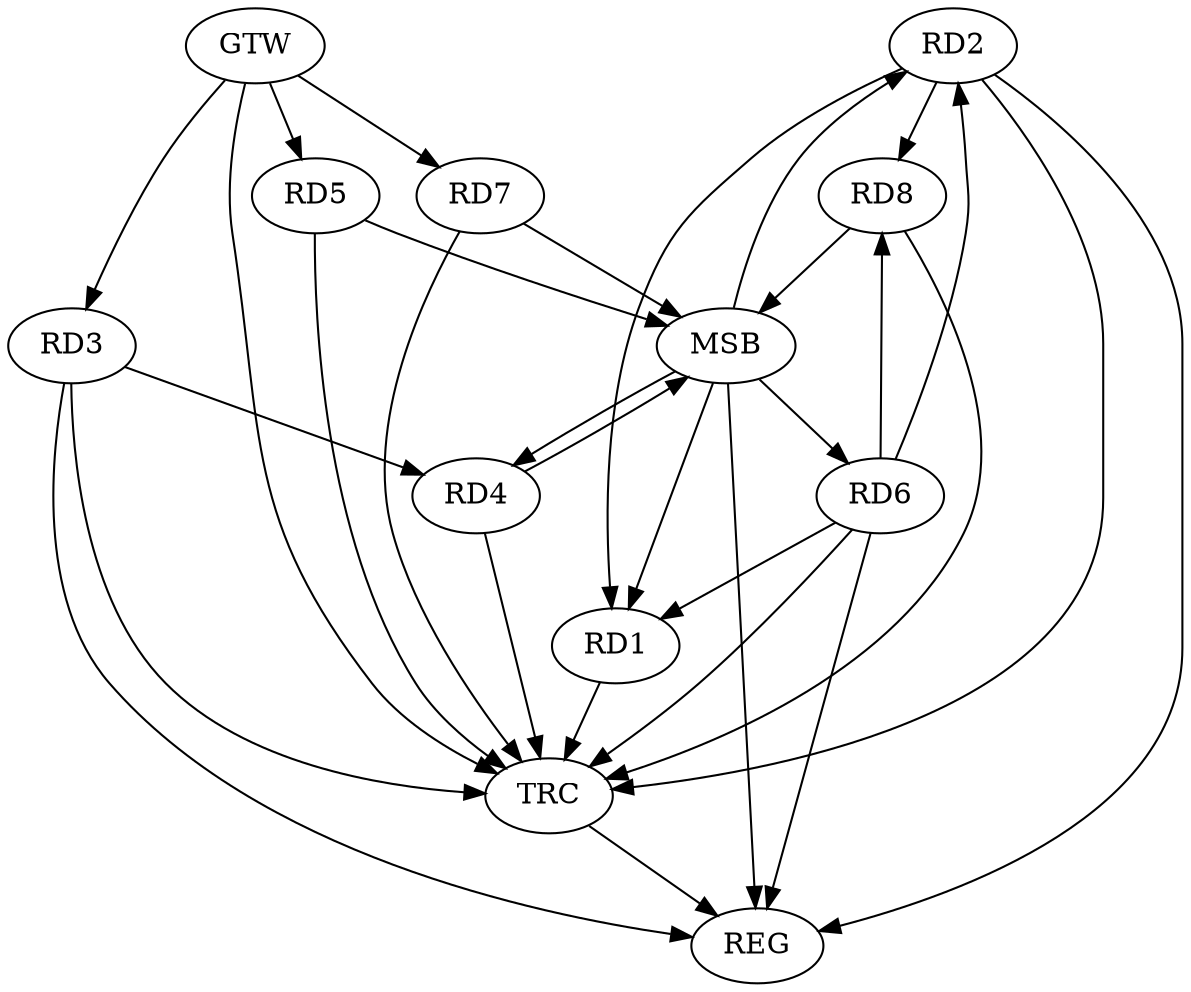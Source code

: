 strict digraph G {
  RD1 [ label="RD1" ];
  RD2 [ label="RD2" ];
  RD3 [ label="RD3" ];
  RD4 [ label="RD4" ];
  RD5 [ label="RD5" ];
  RD6 [ label="RD6" ];
  RD7 [ label="RD7" ];
  RD8 [ label="RD8" ];
  GTW [ label="GTW" ];
  REG [ label="REG" ];
  MSB [ label="MSB" ];
  TRC [ label="TRC" ];
  RD2 -> RD1;
  RD6 -> RD1;
  RD6 -> RD2;
  RD2 -> RD8;
  RD3 -> RD4;
  RD6 -> RD8;
  GTW -> RD3;
  GTW -> RD5;
  GTW -> RD7;
  RD2 -> REG;
  RD3 -> REG;
  RD6 -> REG;
  MSB -> RD6;
  MSB -> REG;
  RD4 -> MSB;
  MSB -> RD1;
  RD5 -> MSB;
  RD7 -> MSB;
  MSB -> RD4;
  RD8 -> MSB;
  MSB -> RD2;
  RD1 -> TRC;
  RD2 -> TRC;
  RD3 -> TRC;
  RD4 -> TRC;
  RD5 -> TRC;
  RD6 -> TRC;
  RD7 -> TRC;
  RD8 -> TRC;
  GTW -> TRC;
  TRC -> REG;
}
